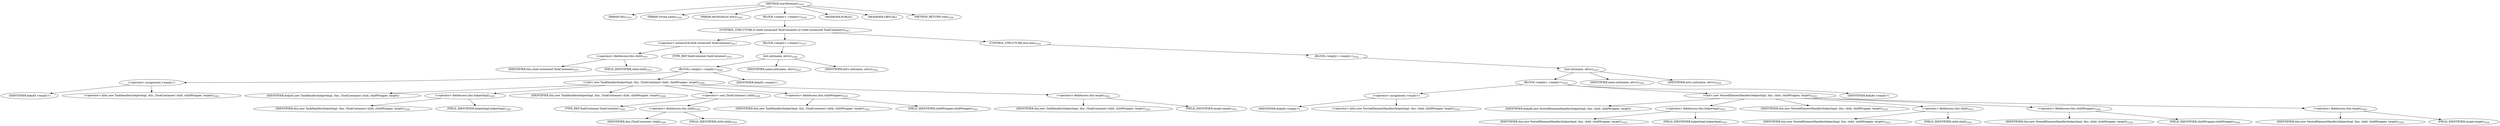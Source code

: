 digraph "startElement" {  
"2154" [label = <(METHOD,startElement)<SUB>1016</SUB>> ]
"107" [label = <(PARAM,this)<SUB>1016</SUB>> ]
"2155" [label = <(PARAM,String name)<SUB>1016</SUB>> ]
"2156" [label = <(PARAM,AttributeList attrs)<SUB>1016</SUB>> ]
"2157" [label = <(BLOCK,&lt;empty&gt;,&lt;empty&gt;)<SUB>1016</SUB>> ]
"2158" [label = <(CONTROL_STRUCTURE,if (child instanceof TaskContainer),if (child instanceof TaskContainer))<SUB>1017</SUB>> ]
"2159" [label = <(&lt;operator&gt;.instanceOf,child instanceof TaskContainer)<SUB>1017</SUB>> ]
"2160" [label = <(&lt;operator&gt;.fieldAccess,this.child)<SUB>1017</SUB>> ]
"2161" [label = <(IDENTIFIER,this,child instanceof TaskContainer)<SUB>1017</SUB>> ]
"2162" [label = <(FIELD_IDENTIFIER,child,child)<SUB>1017</SUB>> ]
"2163" [label = <(TYPE_REF,TaskContainer,TaskContainer)<SUB>1017</SUB>> ]
"2164" [label = <(BLOCK,&lt;empty&gt;,&lt;empty&gt;)<SUB>1017</SUB>> ]
"2165" [label = <(init,init(name, attrs))<SUB>1020</SUB>> ]
"2166" [label = <(BLOCK,&lt;empty&gt;,&lt;empty&gt;)<SUB>1020</SUB>> ]
"2167" [label = <(&lt;operator&gt;.assignment,&lt;empty&gt;)> ]
"2168" [label = <(IDENTIFIER,$obj45,&lt;empty&gt;)> ]
"2169" [label = <(&lt;operator&gt;.alloc,new TaskHandler(helperImpl, this, (TaskContainer) child, childWrapper, target))<SUB>1020</SUB>> ]
"2170" [label = <(&lt;init&gt;,new TaskHandler(helperImpl, this, (TaskContainer) child, childWrapper, target))<SUB>1020</SUB>> ]
"2171" [label = <(IDENTIFIER,$obj45,new TaskHandler(helperImpl, this, (TaskContainer) child, childWrapper, target))> ]
"2172" [label = <(&lt;operator&gt;.fieldAccess,this.helperImpl)<SUB>1020</SUB>> ]
"2173" [label = <(IDENTIFIER,this,new TaskHandler(helperImpl, this, (TaskContainer) child, childWrapper, target))<SUB>1020</SUB>> ]
"2174" [label = <(FIELD_IDENTIFIER,helperImpl,helperImpl)<SUB>1020</SUB>> ]
"106" [label = <(IDENTIFIER,this,new TaskHandler(helperImpl, this, (TaskContainer) child, childWrapper, target))<SUB>1020</SUB>> ]
"2175" [label = <(&lt;operator&gt;.cast,(TaskContainer) child)<SUB>1020</SUB>> ]
"2176" [label = <(TYPE_REF,TaskContainer,TaskContainer)<SUB>1020</SUB>> ]
"2177" [label = <(&lt;operator&gt;.fieldAccess,this.child)<SUB>1020</SUB>> ]
"2178" [label = <(IDENTIFIER,this,(TaskContainer) child)<SUB>1020</SUB>> ]
"2179" [label = <(FIELD_IDENTIFIER,child,child)<SUB>1020</SUB>> ]
"2180" [label = <(&lt;operator&gt;.fieldAccess,this.childWrapper)<SUB>1021</SUB>> ]
"2181" [label = <(IDENTIFIER,this,new TaskHandler(helperImpl, this, (TaskContainer) child, childWrapper, target))<SUB>1021</SUB>> ]
"2182" [label = <(FIELD_IDENTIFIER,childWrapper,childWrapper)<SUB>1021</SUB>> ]
"2183" [label = <(&lt;operator&gt;.fieldAccess,this.target)<SUB>1021</SUB>> ]
"2184" [label = <(IDENTIFIER,this,new TaskHandler(helperImpl, this, (TaskContainer) child, childWrapper, target))<SUB>1021</SUB>> ]
"2185" [label = <(FIELD_IDENTIFIER,target,target)<SUB>1021</SUB>> ]
"2186" [label = <(IDENTIFIER,$obj45,&lt;empty&gt;)> ]
"2187" [label = <(IDENTIFIER,name,init(name, attrs))<SUB>1021</SUB>> ]
"2188" [label = <(IDENTIFIER,attrs,init(name, attrs))<SUB>1021</SUB>> ]
"2189" [label = <(CONTROL_STRUCTURE,else,else)<SUB>1022</SUB>> ]
"2190" [label = <(BLOCK,&lt;empty&gt;,&lt;empty&gt;)<SUB>1022</SUB>> ]
"2191" [label = <(init,init(name, attrs))<SUB>1023</SUB>> ]
"2192" [label = <(BLOCK,&lt;empty&gt;,&lt;empty&gt;)<SUB>1023</SUB>> ]
"2193" [label = <(&lt;operator&gt;.assignment,&lt;empty&gt;)> ]
"2194" [label = <(IDENTIFIER,$obj46,&lt;empty&gt;)> ]
"2195" [label = <(&lt;operator&gt;.alloc,new NestedElementHandler(helperImpl, this, child, childWrapper, target))<SUB>1023</SUB>> ]
"2196" [label = <(&lt;init&gt;,new NestedElementHandler(helperImpl, this, child, childWrapper, target))<SUB>1023</SUB>> ]
"2197" [label = <(IDENTIFIER,$obj46,new NestedElementHandler(helperImpl, this, child, childWrapper, target))> ]
"2198" [label = <(&lt;operator&gt;.fieldAccess,this.helperImpl)<SUB>1023</SUB>> ]
"2199" [label = <(IDENTIFIER,this,new NestedElementHandler(helperImpl, this, child, childWrapper, target))<SUB>1023</SUB>> ]
"2200" [label = <(FIELD_IDENTIFIER,helperImpl,helperImpl)<SUB>1023</SUB>> ]
"108" [label = <(IDENTIFIER,this,new NestedElementHandler(helperImpl, this, child, childWrapper, target))<SUB>1023</SUB>> ]
"2201" [label = <(&lt;operator&gt;.fieldAccess,this.child)<SUB>1023</SUB>> ]
"2202" [label = <(IDENTIFIER,this,new NestedElementHandler(helperImpl, this, child, childWrapper, target))<SUB>1023</SUB>> ]
"2203" [label = <(FIELD_IDENTIFIER,child,child)<SUB>1023</SUB>> ]
"2204" [label = <(&lt;operator&gt;.fieldAccess,this.childWrapper)<SUB>1024</SUB>> ]
"2205" [label = <(IDENTIFIER,this,new NestedElementHandler(helperImpl, this, child, childWrapper, target))<SUB>1024</SUB>> ]
"2206" [label = <(FIELD_IDENTIFIER,childWrapper,childWrapper)<SUB>1024</SUB>> ]
"2207" [label = <(&lt;operator&gt;.fieldAccess,this.target)<SUB>1024</SUB>> ]
"2208" [label = <(IDENTIFIER,this,new NestedElementHandler(helperImpl, this, child, childWrapper, target))<SUB>1024</SUB>> ]
"2209" [label = <(FIELD_IDENTIFIER,target,target)<SUB>1024</SUB>> ]
"2210" [label = <(IDENTIFIER,$obj46,&lt;empty&gt;)> ]
"2211" [label = <(IDENTIFIER,name,init(name, attrs))<SUB>1024</SUB>> ]
"2212" [label = <(IDENTIFIER,attrs,init(name, attrs))<SUB>1024</SUB>> ]
"2213" [label = <(MODIFIER,PUBLIC)> ]
"2214" [label = <(MODIFIER,VIRTUAL)> ]
"2215" [label = <(METHOD_RETURN,void)<SUB>1016</SUB>> ]
  "2154" -> "107" 
  "2154" -> "2155" 
  "2154" -> "2156" 
  "2154" -> "2157" 
  "2154" -> "2213" 
  "2154" -> "2214" 
  "2154" -> "2215" 
  "2157" -> "2158" 
  "2158" -> "2159" 
  "2158" -> "2164" 
  "2158" -> "2189" 
  "2159" -> "2160" 
  "2159" -> "2163" 
  "2160" -> "2161" 
  "2160" -> "2162" 
  "2164" -> "2165" 
  "2165" -> "2166" 
  "2165" -> "2187" 
  "2165" -> "2188" 
  "2166" -> "2167" 
  "2166" -> "2170" 
  "2166" -> "2186" 
  "2167" -> "2168" 
  "2167" -> "2169" 
  "2170" -> "2171" 
  "2170" -> "2172" 
  "2170" -> "106" 
  "2170" -> "2175" 
  "2170" -> "2180" 
  "2170" -> "2183" 
  "2172" -> "2173" 
  "2172" -> "2174" 
  "2175" -> "2176" 
  "2175" -> "2177" 
  "2177" -> "2178" 
  "2177" -> "2179" 
  "2180" -> "2181" 
  "2180" -> "2182" 
  "2183" -> "2184" 
  "2183" -> "2185" 
  "2189" -> "2190" 
  "2190" -> "2191" 
  "2191" -> "2192" 
  "2191" -> "2211" 
  "2191" -> "2212" 
  "2192" -> "2193" 
  "2192" -> "2196" 
  "2192" -> "2210" 
  "2193" -> "2194" 
  "2193" -> "2195" 
  "2196" -> "2197" 
  "2196" -> "2198" 
  "2196" -> "108" 
  "2196" -> "2201" 
  "2196" -> "2204" 
  "2196" -> "2207" 
  "2198" -> "2199" 
  "2198" -> "2200" 
  "2201" -> "2202" 
  "2201" -> "2203" 
  "2204" -> "2205" 
  "2204" -> "2206" 
  "2207" -> "2208" 
  "2207" -> "2209" 
}

